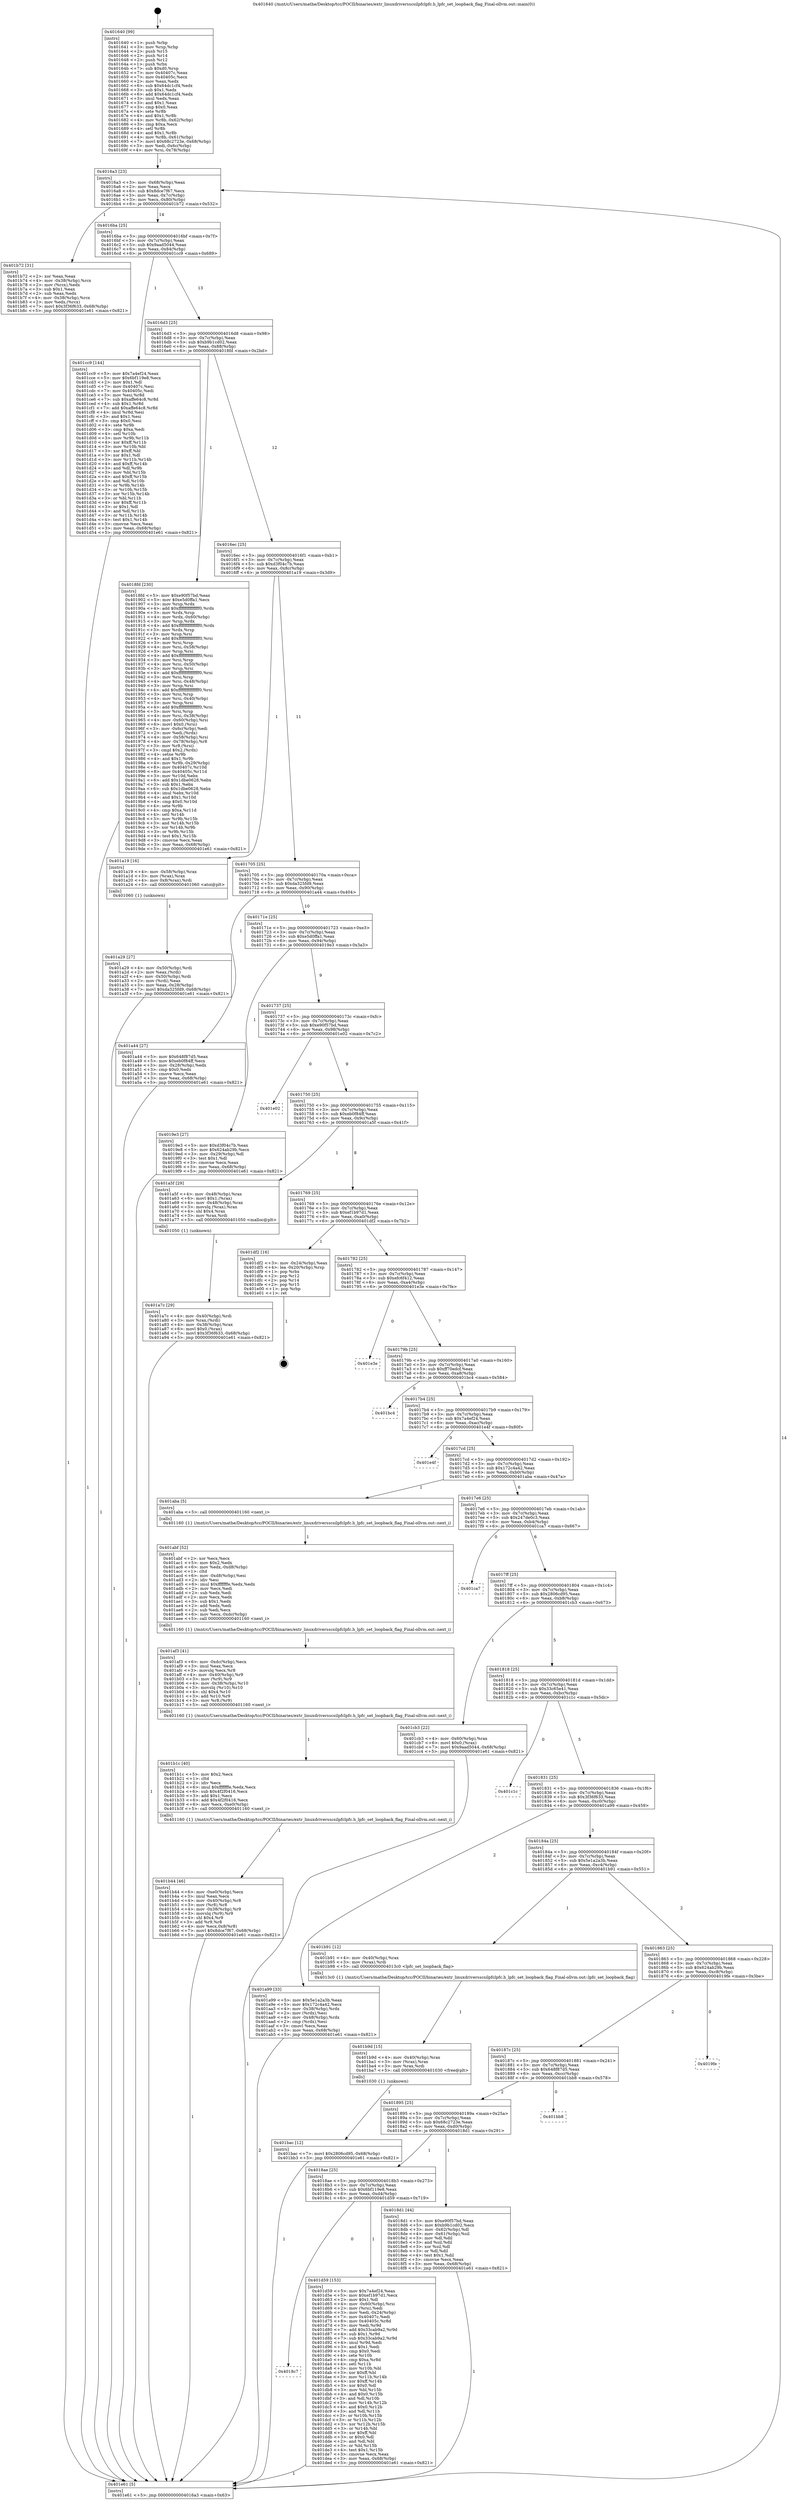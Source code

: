 digraph "0x401640" {
  label = "0x401640 (/mnt/c/Users/mathe/Desktop/tcc/POCII/binaries/extr_linuxdriversscsilpfclpfc.h_lpfc_set_loopback_flag_Final-ollvm.out::main(0))"
  labelloc = "t"
  node[shape=record]

  Entry [label="",width=0.3,height=0.3,shape=circle,fillcolor=black,style=filled]
  "0x4016a3" [label="{
     0x4016a3 [23]\l
     | [instrs]\l
     &nbsp;&nbsp;0x4016a3 \<+3\>: mov -0x68(%rbp),%eax\l
     &nbsp;&nbsp;0x4016a6 \<+2\>: mov %eax,%ecx\l
     &nbsp;&nbsp;0x4016a8 \<+6\>: sub $0x8dce7f67,%ecx\l
     &nbsp;&nbsp;0x4016ae \<+3\>: mov %eax,-0x7c(%rbp)\l
     &nbsp;&nbsp;0x4016b1 \<+3\>: mov %ecx,-0x80(%rbp)\l
     &nbsp;&nbsp;0x4016b4 \<+6\>: je 0000000000401b72 \<main+0x532\>\l
  }"]
  "0x401b72" [label="{
     0x401b72 [31]\l
     | [instrs]\l
     &nbsp;&nbsp;0x401b72 \<+2\>: xor %eax,%eax\l
     &nbsp;&nbsp;0x401b74 \<+4\>: mov -0x38(%rbp),%rcx\l
     &nbsp;&nbsp;0x401b78 \<+2\>: mov (%rcx),%edx\l
     &nbsp;&nbsp;0x401b7a \<+3\>: sub $0x1,%eax\l
     &nbsp;&nbsp;0x401b7d \<+2\>: sub %eax,%edx\l
     &nbsp;&nbsp;0x401b7f \<+4\>: mov -0x38(%rbp),%rcx\l
     &nbsp;&nbsp;0x401b83 \<+2\>: mov %edx,(%rcx)\l
     &nbsp;&nbsp;0x401b85 \<+7\>: movl $0x3f36f633,-0x68(%rbp)\l
     &nbsp;&nbsp;0x401b8c \<+5\>: jmp 0000000000401e61 \<main+0x821\>\l
  }"]
  "0x4016ba" [label="{
     0x4016ba [25]\l
     | [instrs]\l
     &nbsp;&nbsp;0x4016ba \<+5\>: jmp 00000000004016bf \<main+0x7f\>\l
     &nbsp;&nbsp;0x4016bf \<+3\>: mov -0x7c(%rbp),%eax\l
     &nbsp;&nbsp;0x4016c2 \<+5\>: sub $0x9aad5044,%eax\l
     &nbsp;&nbsp;0x4016c7 \<+6\>: mov %eax,-0x84(%rbp)\l
     &nbsp;&nbsp;0x4016cd \<+6\>: je 0000000000401cc9 \<main+0x689\>\l
  }"]
  Exit [label="",width=0.3,height=0.3,shape=circle,fillcolor=black,style=filled,peripheries=2]
  "0x401cc9" [label="{
     0x401cc9 [144]\l
     | [instrs]\l
     &nbsp;&nbsp;0x401cc9 \<+5\>: mov $0x7a4ef24,%eax\l
     &nbsp;&nbsp;0x401cce \<+5\>: mov $0x6bf119e8,%ecx\l
     &nbsp;&nbsp;0x401cd3 \<+2\>: mov $0x1,%dl\l
     &nbsp;&nbsp;0x401cd5 \<+7\>: mov 0x40407c,%esi\l
     &nbsp;&nbsp;0x401cdc \<+7\>: mov 0x40405c,%edi\l
     &nbsp;&nbsp;0x401ce3 \<+3\>: mov %esi,%r8d\l
     &nbsp;&nbsp;0x401ce6 \<+7\>: sub $0xaffe64c8,%r8d\l
     &nbsp;&nbsp;0x401ced \<+4\>: sub $0x1,%r8d\l
     &nbsp;&nbsp;0x401cf1 \<+7\>: add $0xaffe64c8,%r8d\l
     &nbsp;&nbsp;0x401cf8 \<+4\>: imul %r8d,%esi\l
     &nbsp;&nbsp;0x401cfc \<+3\>: and $0x1,%esi\l
     &nbsp;&nbsp;0x401cff \<+3\>: cmp $0x0,%esi\l
     &nbsp;&nbsp;0x401d02 \<+4\>: sete %r9b\l
     &nbsp;&nbsp;0x401d06 \<+3\>: cmp $0xa,%edi\l
     &nbsp;&nbsp;0x401d09 \<+4\>: setl %r10b\l
     &nbsp;&nbsp;0x401d0d \<+3\>: mov %r9b,%r11b\l
     &nbsp;&nbsp;0x401d10 \<+4\>: xor $0xff,%r11b\l
     &nbsp;&nbsp;0x401d14 \<+3\>: mov %r10b,%bl\l
     &nbsp;&nbsp;0x401d17 \<+3\>: xor $0xff,%bl\l
     &nbsp;&nbsp;0x401d1a \<+3\>: xor $0x1,%dl\l
     &nbsp;&nbsp;0x401d1d \<+3\>: mov %r11b,%r14b\l
     &nbsp;&nbsp;0x401d20 \<+4\>: and $0xff,%r14b\l
     &nbsp;&nbsp;0x401d24 \<+3\>: and %dl,%r9b\l
     &nbsp;&nbsp;0x401d27 \<+3\>: mov %bl,%r15b\l
     &nbsp;&nbsp;0x401d2a \<+4\>: and $0xff,%r15b\l
     &nbsp;&nbsp;0x401d2e \<+3\>: and %dl,%r10b\l
     &nbsp;&nbsp;0x401d31 \<+3\>: or %r9b,%r14b\l
     &nbsp;&nbsp;0x401d34 \<+3\>: or %r10b,%r15b\l
     &nbsp;&nbsp;0x401d37 \<+3\>: xor %r15b,%r14b\l
     &nbsp;&nbsp;0x401d3a \<+3\>: or %bl,%r11b\l
     &nbsp;&nbsp;0x401d3d \<+4\>: xor $0xff,%r11b\l
     &nbsp;&nbsp;0x401d41 \<+3\>: or $0x1,%dl\l
     &nbsp;&nbsp;0x401d44 \<+3\>: and %dl,%r11b\l
     &nbsp;&nbsp;0x401d47 \<+3\>: or %r11b,%r14b\l
     &nbsp;&nbsp;0x401d4a \<+4\>: test $0x1,%r14b\l
     &nbsp;&nbsp;0x401d4e \<+3\>: cmovne %ecx,%eax\l
     &nbsp;&nbsp;0x401d51 \<+3\>: mov %eax,-0x68(%rbp)\l
     &nbsp;&nbsp;0x401d54 \<+5\>: jmp 0000000000401e61 \<main+0x821\>\l
  }"]
  "0x4016d3" [label="{
     0x4016d3 [25]\l
     | [instrs]\l
     &nbsp;&nbsp;0x4016d3 \<+5\>: jmp 00000000004016d8 \<main+0x98\>\l
     &nbsp;&nbsp;0x4016d8 \<+3\>: mov -0x7c(%rbp),%eax\l
     &nbsp;&nbsp;0x4016db \<+5\>: sub $0xb9b1cd02,%eax\l
     &nbsp;&nbsp;0x4016e0 \<+6\>: mov %eax,-0x88(%rbp)\l
     &nbsp;&nbsp;0x4016e6 \<+6\>: je 00000000004018fd \<main+0x2bd\>\l
  }"]
  "0x4018c7" [label="{
     0x4018c7\l
  }", style=dashed]
  "0x4018fd" [label="{
     0x4018fd [230]\l
     | [instrs]\l
     &nbsp;&nbsp;0x4018fd \<+5\>: mov $0xe90f57bd,%eax\l
     &nbsp;&nbsp;0x401902 \<+5\>: mov $0xe5d0ffa1,%ecx\l
     &nbsp;&nbsp;0x401907 \<+3\>: mov %rsp,%rdx\l
     &nbsp;&nbsp;0x40190a \<+4\>: add $0xfffffffffffffff0,%rdx\l
     &nbsp;&nbsp;0x40190e \<+3\>: mov %rdx,%rsp\l
     &nbsp;&nbsp;0x401911 \<+4\>: mov %rdx,-0x60(%rbp)\l
     &nbsp;&nbsp;0x401915 \<+3\>: mov %rsp,%rdx\l
     &nbsp;&nbsp;0x401918 \<+4\>: add $0xfffffffffffffff0,%rdx\l
     &nbsp;&nbsp;0x40191c \<+3\>: mov %rdx,%rsp\l
     &nbsp;&nbsp;0x40191f \<+3\>: mov %rsp,%rsi\l
     &nbsp;&nbsp;0x401922 \<+4\>: add $0xfffffffffffffff0,%rsi\l
     &nbsp;&nbsp;0x401926 \<+3\>: mov %rsi,%rsp\l
     &nbsp;&nbsp;0x401929 \<+4\>: mov %rsi,-0x58(%rbp)\l
     &nbsp;&nbsp;0x40192d \<+3\>: mov %rsp,%rsi\l
     &nbsp;&nbsp;0x401930 \<+4\>: add $0xfffffffffffffff0,%rsi\l
     &nbsp;&nbsp;0x401934 \<+3\>: mov %rsi,%rsp\l
     &nbsp;&nbsp;0x401937 \<+4\>: mov %rsi,-0x50(%rbp)\l
     &nbsp;&nbsp;0x40193b \<+3\>: mov %rsp,%rsi\l
     &nbsp;&nbsp;0x40193e \<+4\>: add $0xfffffffffffffff0,%rsi\l
     &nbsp;&nbsp;0x401942 \<+3\>: mov %rsi,%rsp\l
     &nbsp;&nbsp;0x401945 \<+4\>: mov %rsi,-0x48(%rbp)\l
     &nbsp;&nbsp;0x401949 \<+3\>: mov %rsp,%rsi\l
     &nbsp;&nbsp;0x40194c \<+4\>: add $0xfffffffffffffff0,%rsi\l
     &nbsp;&nbsp;0x401950 \<+3\>: mov %rsi,%rsp\l
     &nbsp;&nbsp;0x401953 \<+4\>: mov %rsi,-0x40(%rbp)\l
     &nbsp;&nbsp;0x401957 \<+3\>: mov %rsp,%rsi\l
     &nbsp;&nbsp;0x40195a \<+4\>: add $0xfffffffffffffff0,%rsi\l
     &nbsp;&nbsp;0x40195e \<+3\>: mov %rsi,%rsp\l
     &nbsp;&nbsp;0x401961 \<+4\>: mov %rsi,-0x38(%rbp)\l
     &nbsp;&nbsp;0x401965 \<+4\>: mov -0x60(%rbp),%rsi\l
     &nbsp;&nbsp;0x401969 \<+6\>: movl $0x0,(%rsi)\l
     &nbsp;&nbsp;0x40196f \<+3\>: mov -0x6c(%rbp),%edi\l
     &nbsp;&nbsp;0x401972 \<+2\>: mov %edi,(%rdx)\l
     &nbsp;&nbsp;0x401974 \<+4\>: mov -0x58(%rbp),%rsi\l
     &nbsp;&nbsp;0x401978 \<+4\>: mov -0x78(%rbp),%r8\l
     &nbsp;&nbsp;0x40197c \<+3\>: mov %r8,(%rsi)\l
     &nbsp;&nbsp;0x40197f \<+3\>: cmpl $0x2,(%rdx)\l
     &nbsp;&nbsp;0x401982 \<+4\>: setne %r9b\l
     &nbsp;&nbsp;0x401986 \<+4\>: and $0x1,%r9b\l
     &nbsp;&nbsp;0x40198a \<+4\>: mov %r9b,-0x29(%rbp)\l
     &nbsp;&nbsp;0x40198e \<+8\>: mov 0x40407c,%r10d\l
     &nbsp;&nbsp;0x401996 \<+8\>: mov 0x40405c,%r11d\l
     &nbsp;&nbsp;0x40199e \<+3\>: mov %r10d,%ebx\l
     &nbsp;&nbsp;0x4019a1 \<+6\>: add $0x1dbe0628,%ebx\l
     &nbsp;&nbsp;0x4019a7 \<+3\>: sub $0x1,%ebx\l
     &nbsp;&nbsp;0x4019aa \<+6\>: sub $0x1dbe0628,%ebx\l
     &nbsp;&nbsp;0x4019b0 \<+4\>: imul %ebx,%r10d\l
     &nbsp;&nbsp;0x4019b4 \<+4\>: and $0x1,%r10d\l
     &nbsp;&nbsp;0x4019b8 \<+4\>: cmp $0x0,%r10d\l
     &nbsp;&nbsp;0x4019bc \<+4\>: sete %r9b\l
     &nbsp;&nbsp;0x4019c0 \<+4\>: cmp $0xa,%r11d\l
     &nbsp;&nbsp;0x4019c4 \<+4\>: setl %r14b\l
     &nbsp;&nbsp;0x4019c8 \<+3\>: mov %r9b,%r15b\l
     &nbsp;&nbsp;0x4019cb \<+3\>: and %r14b,%r15b\l
     &nbsp;&nbsp;0x4019ce \<+3\>: xor %r14b,%r9b\l
     &nbsp;&nbsp;0x4019d1 \<+3\>: or %r9b,%r15b\l
     &nbsp;&nbsp;0x4019d4 \<+4\>: test $0x1,%r15b\l
     &nbsp;&nbsp;0x4019d8 \<+3\>: cmovne %ecx,%eax\l
     &nbsp;&nbsp;0x4019db \<+3\>: mov %eax,-0x68(%rbp)\l
     &nbsp;&nbsp;0x4019de \<+5\>: jmp 0000000000401e61 \<main+0x821\>\l
  }"]
  "0x4016ec" [label="{
     0x4016ec [25]\l
     | [instrs]\l
     &nbsp;&nbsp;0x4016ec \<+5\>: jmp 00000000004016f1 \<main+0xb1\>\l
     &nbsp;&nbsp;0x4016f1 \<+3\>: mov -0x7c(%rbp),%eax\l
     &nbsp;&nbsp;0x4016f4 \<+5\>: sub $0xd3f04c7b,%eax\l
     &nbsp;&nbsp;0x4016f9 \<+6\>: mov %eax,-0x8c(%rbp)\l
     &nbsp;&nbsp;0x4016ff \<+6\>: je 0000000000401a19 \<main+0x3d9\>\l
  }"]
  "0x401d59" [label="{
     0x401d59 [153]\l
     | [instrs]\l
     &nbsp;&nbsp;0x401d59 \<+5\>: mov $0x7a4ef24,%eax\l
     &nbsp;&nbsp;0x401d5e \<+5\>: mov $0xef1b97d1,%ecx\l
     &nbsp;&nbsp;0x401d63 \<+2\>: mov $0x1,%dl\l
     &nbsp;&nbsp;0x401d65 \<+4\>: mov -0x60(%rbp),%rsi\l
     &nbsp;&nbsp;0x401d69 \<+2\>: mov (%rsi),%edi\l
     &nbsp;&nbsp;0x401d6b \<+3\>: mov %edi,-0x24(%rbp)\l
     &nbsp;&nbsp;0x401d6e \<+7\>: mov 0x40407c,%edi\l
     &nbsp;&nbsp;0x401d75 \<+8\>: mov 0x40405c,%r8d\l
     &nbsp;&nbsp;0x401d7d \<+3\>: mov %edi,%r9d\l
     &nbsp;&nbsp;0x401d80 \<+7\>: add $0x33cab9a2,%r9d\l
     &nbsp;&nbsp;0x401d87 \<+4\>: sub $0x1,%r9d\l
     &nbsp;&nbsp;0x401d8b \<+7\>: sub $0x33cab9a2,%r9d\l
     &nbsp;&nbsp;0x401d92 \<+4\>: imul %r9d,%edi\l
     &nbsp;&nbsp;0x401d96 \<+3\>: and $0x1,%edi\l
     &nbsp;&nbsp;0x401d99 \<+3\>: cmp $0x0,%edi\l
     &nbsp;&nbsp;0x401d9c \<+4\>: sete %r10b\l
     &nbsp;&nbsp;0x401da0 \<+4\>: cmp $0xa,%r8d\l
     &nbsp;&nbsp;0x401da4 \<+4\>: setl %r11b\l
     &nbsp;&nbsp;0x401da8 \<+3\>: mov %r10b,%bl\l
     &nbsp;&nbsp;0x401dab \<+3\>: xor $0xff,%bl\l
     &nbsp;&nbsp;0x401dae \<+3\>: mov %r11b,%r14b\l
     &nbsp;&nbsp;0x401db1 \<+4\>: xor $0xff,%r14b\l
     &nbsp;&nbsp;0x401db5 \<+3\>: xor $0x0,%dl\l
     &nbsp;&nbsp;0x401db8 \<+3\>: mov %bl,%r15b\l
     &nbsp;&nbsp;0x401dbb \<+4\>: and $0x0,%r15b\l
     &nbsp;&nbsp;0x401dbf \<+3\>: and %dl,%r10b\l
     &nbsp;&nbsp;0x401dc2 \<+3\>: mov %r14b,%r12b\l
     &nbsp;&nbsp;0x401dc5 \<+4\>: and $0x0,%r12b\l
     &nbsp;&nbsp;0x401dc9 \<+3\>: and %dl,%r11b\l
     &nbsp;&nbsp;0x401dcc \<+3\>: or %r10b,%r15b\l
     &nbsp;&nbsp;0x401dcf \<+3\>: or %r11b,%r12b\l
     &nbsp;&nbsp;0x401dd2 \<+3\>: xor %r12b,%r15b\l
     &nbsp;&nbsp;0x401dd5 \<+3\>: or %r14b,%bl\l
     &nbsp;&nbsp;0x401dd8 \<+3\>: xor $0xff,%bl\l
     &nbsp;&nbsp;0x401ddb \<+3\>: or $0x0,%dl\l
     &nbsp;&nbsp;0x401dde \<+2\>: and %dl,%bl\l
     &nbsp;&nbsp;0x401de0 \<+3\>: or %bl,%r15b\l
     &nbsp;&nbsp;0x401de3 \<+4\>: test $0x1,%r15b\l
     &nbsp;&nbsp;0x401de7 \<+3\>: cmovne %ecx,%eax\l
     &nbsp;&nbsp;0x401dea \<+3\>: mov %eax,-0x68(%rbp)\l
     &nbsp;&nbsp;0x401ded \<+5\>: jmp 0000000000401e61 \<main+0x821\>\l
  }"]
  "0x401a19" [label="{
     0x401a19 [16]\l
     | [instrs]\l
     &nbsp;&nbsp;0x401a19 \<+4\>: mov -0x58(%rbp),%rax\l
     &nbsp;&nbsp;0x401a1d \<+3\>: mov (%rax),%rax\l
     &nbsp;&nbsp;0x401a20 \<+4\>: mov 0x8(%rax),%rdi\l
     &nbsp;&nbsp;0x401a24 \<+5\>: call 0000000000401060 \<atoi@plt\>\l
     | [calls]\l
     &nbsp;&nbsp;0x401060 \{1\} (unknown)\l
  }"]
  "0x401705" [label="{
     0x401705 [25]\l
     | [instrs]\l
     &nbsp;&nbsp;0x401705 \<+5\>: jmp 000000000040170a \<main+0xca\>\l
     &nbsp;&nbsp;0x40170a \<+3\>: mov -0x7c(%rbp),%eax\l
     &nbsp;&nbsp;0x40170d \<+5\>: sub $0xda325fd9,%eax\l
     &nbsp;&nbsp;0x401712 \<+6\>: mov %eax,-0x90(%rbp)\l
     &nbsp;&nbsp;0x401718 \<+6\>: je 0000000000401a44 \<main+0x404\>\l
  }"]
  "0x401bac" [label="{
     0x401bac [12]\l
     | [instrs]\l
     &nbsp;&nbsp;0x401bac \<+7\>: movl $0x2806cd95,-0x68(%rbp)\l
     &nbsp;&nbsp;0x401bb3 \<+5\>: jmp 0000000000401e61 \<main+0x821\>\l
  }"]
  "0x401a44" [label="{
     0x401a44 [27]\l
     | [instrs]\l
     &nbsp;&nbsp;0x401a44 \<+5\>: mov $0x648f87d5,%eax\l
     &nbsp;&nbsp;0x401a49 \<+5\>: mov $0xeb0f84ff,%ecx\l
     &nbsp;&nbsp;0x401a4e \<+3\>: mov -0x28(%rbp),%edx\l
     &nbsp;&nbsp;0x401a51 \<+3\>: cmp $0x0,%edx\l
     &nbsp;&nbsp;0x401a54 \<+3\>: cmove %ecx,%eax\l
     &nbsp;&nbsp;0x401a57 \<+3\>: mov %eax,-0x68(%rbp)\l
     &nbsp;&nbsp;0x401a5a \<+5\>: jmp 0000000000401e61 \<main+0x821\>\l
  }"]
  "0x40171e" [label="{
     0x40171e [25]\l
     | [instrs]\l
     &nbsp;&nbsp;0x40171e \<+5\>: jmp 0000000000401723 \<main+0xe3\>\l
     &nbsp;&nbsp;0x401723 \<+3\>: mov -0x7c(%rbp),%eax\l
     &nbsp;&nbsp;0x401726 \<+5\>: sub $0xe5d0ffa1,%eax\l
     &nbsp;&nbsp;0x40172b \<+6\>: mov %eax,-0x94(%rbp)\l
     &nbsp;&nbsp;0x401731 \<+6\>: je 00000000004019e3 \<main+0x3a3\>\l
  }"]
  "0x401b9d" [label="{
     0x401b9d [15]\l
     | [instrs]\l
     &nbsp;&nbsp;0x401b9d \<+4\>: mov -0x40(%rbp),%rax\l
     &nbsp;&nbsp;0x401ba1 \<+3\>: mov (%rax),%rax\l
     &nbsp;&nbsp;0x401ba4 \<+3\>: mov %rax,%rdi\l
     &nbsp;&nbsp;0x401ba7 \<+5\>: call 0000000000401030 \<free@plt\>\l
     | [calls]\l
     &nbsp;&nbsp;0x401030 \{1\} (unknown)\l
  }"]
  "0x4019e3" [label="{
     0x4019e3 [27]\l
     | [instrs]\l
     &nbsp;&nbsp;0x4019e3 \<+5\>: mov $0xd3f04c7b,%eax\l
     &nbsp;&nbsp;0x4019e8 \<+5\>: mov $0x624ab29b,%ecx\l
     &nbsp;&nbsp;0x4019ed \<+3\>: mov -0x29(%rbp),%dl\l
     &nbsp;&nbsp;0x4019f0 \<+3\>: test $0x1,%dl\l
     &nbsp;&nbsp;0x4019f3 \<+3\>: cmovne %ecx,%eax\l
     &nbsp;&nbsp;0x4019f6 \<+3\>: mov %eax,-0x68(%rbp)\l
     &nbsp;&nbsp;0x4019f9 \<+5\>: jmp 0000000000401e61 \<main+0x821\>\l
  }"]
  "0x401737" [label="{
     0x401737 [25]\l
     | [instrs]\l
     &nbsp;&nbsp;0x401737 \<+5\>: jmp 000000000040173c \<main+0xfc\>\l
     &nbsp;&nbsp;0x40173c \<+3\>: mov -0x7c(%rbp),%eax\l
     &nbsp;&nbsp;0x40173f \<+5\>: sub $0xe90f57bd,%eax\l
     &nbsp;&nbsp;0x401744 \<+6\>: mov %eax,-0x98(%rbp)\l
     &nbsp;&nbsp;0x40174a \<+6\>: je 0000000000401e02 \<main+0x7c2\>\l
  }"]
  "0x401b44" [label="{
     0x401b44 [46]\l
     | [instrs]\l
     &nbsp;&nbsp;0x401b44 \<+6\>: mov -0xe0(%rbp),%ecx\l
     &nbsp;&nbsp;0x401b4a \<+3\>: imul %eax,%ecx\l
     &nbsp;&nbsp;0x401b4d \<+4\>: mov -0x40(%rbp),%r8\l
     &nbsp;&nbsp;0x401b51 \<+3\>: mov (%r8),%r8\l
     &nbsp;&nbsp;0x401b54 \<+4\>: mov -0x38(%rbp),%r9\l
     &nbsp;&nbsp;0x401b58 \<+3\>: movslq (%r9),%r9\l
     &nbsp;&nbsp;0x401b5b \<+4\>: shl $0x4,%r9\l
     &nbsp;&nbsp;0x401b5f \<+3\>: add %r9,%r8\l
     &nbsp;&nbsp;0x401b62 \<+4\>: mov %ecx,0x8(%r8)\l
     &nbsp;&nbsp;0x401b66 \<+7\>: movl $0x8dce7f67,-0x68(%rbp)\l
     &nbsp;&nbsp;0x401b6d \<+5\>: jmp 0000000000401e61 \<main+0x821\>\l
  }"]
  "0x401e02" [label="{
     0x401e02\l
  }", style=dashed]
  "0x401750" [label="{
     0x401750 [25]\l
     | [instrs]\l
     &nbsp;&nbsp;0x401750 \<+5\>: jmp 0000000000401755 \<main+0x115\>\l
     &nbsp;&nbsp;0x401755 \<+3\>: mov -0x7c(%rbp),%eax\l
     &nbsp;&nbsp;0x401758 \<+5\>: sub $0xeb0f84ff,%eax\l
     &nbsp;&nbsp;0x40175d \<+6\>: mov %eax,-0x9c(%rbp)\l
     &nbsp;&nbsp;0x401763 \<+6\>: je 0000000000401a5f \<main+0x41f\>\l
  }"]
  "0x401b1c" [label="{
     0x401b1c [40]\l
     | [instrs]\l
     &nbsp;&nbsp;0x401b1c \<+5\>: mov $0x2,%ecx\l
     &nbsp;&nbsp;0x401b21 \<+1\>: cltd\l
     &nbsp;&nbsp;0x401b22 \<+2\>: idiv %ecx\l
     &nbsp;&nbsp;0x401b24 \<+6\>: imul $0xfffffffe,%edx,%ecx\l
     &nbsp;&nbsp;0x401b2a \<+6\>: sub $0x4f2f0416,%ecx\l
     &nbsp;&nbsp;0x401b30 \<+3\>: add $0x1,%ecx\l
     &nbsp;&nbsp;0x401b33 \<+6\>: add $0x4f2f0416,%ecx\l
     &nbsp;&nbsp;0x401b39 \<+6\>: mov %ecx,-0xe0(%rbp)\l
     &nbsp;&nbsp;0x401b3f \<+5\>: call 0000000000401160 \<next_i\>\l
     | [calls]\l
     &nbsp;&nbsp;0x401160 \{1\} (/mnt/c/Users/mathe/Desktop/tcc/POCII/binaries/extr_linuxdriversscsilpfclpfc.h_lpfc_set_loopback_flag_Final-ollvm.out::next_i)\l
  }"]
  "0x401a5f" [label="{
     0x401a5f [29]\l
     | [instrs]\l
     &nbsp;&nbsp;0x401a5f \<+4\>: mov -0x48(%rbp),%rax\l
     &nbsp;&nbsp;0x401a63 \<+6\>: movl $0x1,(%rax)\l
     &nbsp;&nbsp;0x401a69 \<+4\>: mov -0x48(%rbp),%rax\l
     &nbsp;&nbsp;0x401a6d \<+3\>: movslq (%rax),%rax\l
     &nbsp;&nbsp;0x401a70 \<+4\>: shl $0x4,%rax\l
     &nbsp;&nbsp;0x401a74 \<+3\>: mov %rax,%rdi\l
     &nbsp;&nbsp;0x401a77 \<+5\>: call 0000000000401050 \<malloc@plt\>\l
     | [calls]\l
     &nbsp;&nbsp;0x401050 \{1\} (unknown)\l
  }"]
  "0x401769" [label="{
     0x401769 [25]\l
     | [instrs]\l
     &nbsp;&nbsp;0x401769 \<+5\>: jmp 000000000040176e \<main+0x12e\>\l
     &nbsp;&nbsp;0x40176e \<+3\>: mov -0x7c(%rbp),%eax\l
     &nbsp;&nbsp;0x401771 \<+5\>: sub $0xef1b97d1,%eax\l
     &nbsp;&nbsp;0x401776 \<+6\>: mov %eax,-0xa0(%rbp)\l
     &nbsp;&nbsp;0x40177c \<+6\>: je 0000000000401df2 \<main+0x7b2\>\l
  }"]
  "0x401af3" [label="{
     0x401af3 [41]\l
     | [instrs]\l
     &nbsp;&nbsp;0x401af3 \<+6\>: mov -0xdc(%rbp),%ecx\l
     &nbsp;&nbsp;0x401af9 \<+3\>: imul %eax,%ecx\l
     &nbsp;&nbsp;0x401afc \<+3\>: movslq %ecx,%r8\l
     &nbsp;&nbsp;0x401aff \<+4\>: mov -0x40(%rbp),%r9\l
     &nbsp;&nbsp;0x401b03 \<+3\>: mov (%r9),%r9\l
     &nbsp;&nbsp;0x401b06 \<+4\>: mov -0x38(%rbp),%r10\l
     &nbsp;&nbsp;0x401b0a \<+3\>: movslq (%r10),%r10\l
     &nbsp;&nbsp;0x401b0d \<+4\>: shl $0x4,%r10\l
     &nbsp;&nbsp;0x401b11 \<+3\>: add %r10,%r9\l
     &nbsp;&nbsp;0x401b14 \<+3\>: mov %r8,(%r9)\l
     &nbsp;&nbsp;0x401b17 \<+5\>: call 0000000000401160 \<next_i\>\l
     | [calls]\l
     &nbsp;&nbsp;0x401160 \{1\} (/mnt/c/Users/mathe/Desktop/tcc/POCII/binaries/extr_linuxdriversscsilpfclpfc.h_lpfc_set_loopback_flag_Final-ollvm.out::next_i)\l
  }"]
  "0x401df2" [label="{
     0x401df2 [16]\l
     | [instrs]\l
     &nbsp;&nbsp;0x401df2 \<+3\>: mov -0x24(%rbp),%eax\l
     &nbsp;&nbsp;0x401df5 \<+4\>: lea -0x20(%rbp),%rsp\l
     &nbsp;&nbsp;0x401df9 \<+1\>: pop %rbx\l
     &nbsp;&nbsp;0x401dfa \<+2\>: pop %r12\l
     &nbsp;&nbsp;0x401dfc \<+2\>: pop %r14\l
     &nbsp;&nbsp;0x401dfe \<+2\>: pop %r15\l
     &nbsp;&nbsp;0x401e00 \<+1\>: pop %rbp\l
     &nbsp;&nbsp;0x401e01 \<+1\>: ret\l
  }"]
  "0x401782" [label="{
     0x401782 [25]\l
     | [instrs]\l
     &nbsp;&nbsp;0x401782 \<+5\>: jmp 0000000000401787 \<main+0x147\>\l
     &nbsp;&nbsp;0x401787 \<+3\>: mov -0x7c(%rbp),%eax\l
     &nbsp;&nbsp;0x40178a \<+5\>: sub $0xefc6f412,%eax\l
     &nbsp;&nbsp;0x40178f \<+6\>: mov %eax,-0xa4(%rbp)\l
     &nbsp;&nbsp;0x401795 \<+6\>: je 0000000000401e3e \<main+0x7fe\>\l
  }"]
  "0x401abf" [label="{
     0x401abf [52]\l
     | [instrs]\l
     &nbsp;&nbsp;0x401abf \<+2\>: xor %ecx,%ecx\l
     &nbsp;&nbsp;0x401ac1 \<+5\>: mov $0x2,%edx\l
     &nbsp;&nbsp;0x401ac6 \<+6\>: mov %edx,-0xd8(%rbp)\l
     &nbsp;&nbsp;0x401acc \<+1\>: cltd\l
     &nbsp;&nbsp;0x401acd \<+6\>: mov -0xd8(%rbp),%esi\l
     &nbsp;&nbsp;0x401ad3 \<+2\>: idiv %esi\l
     &nbsp;&nbsp;0x401ad5 \<+6\>: imul $0xfffffffe,%edx,%edx\l
     &nbsp;&nbsp;0x401adb \<+2\>: mov %ecx,%edi\l
     &nbsp;&nbsp;0x401add \<+2\>: sub %edx,%edi\l
     &nbsp;&nbsp;0x401adf \<+2\>: mov %ecx,%edx\l
     &nbsp;&nbsp;0x401ae1 \<+3\>: sub $0x1,%edx\l
     &nbsp;&nbsp;0x401ae4 \<+2\>: add %edx,%edi\l
     &nbsp;&nbsp;0x401ae6 \<+2\>: sub %edi,%ecx\l
     &nbsp;&nbsp;0x401ae8 \<+6\>: mov %ecx,-0xdc(%rbp)\l
     &nbsp;&nbsp;0x401aee \<+5\>: call 0000000000401160 \<next_i\>\l
     | [calls]\l
     &nbsp;&nbsp;0x401160 \{1\} (/mnt/c/Users/mathe/Desktop/tcc/POCII/binaries/extr_linuxdriversscsilpfclpfc.h_lpfc_set_loopback_flag_Final-ollvm.out::next_i)\l
  }"]
  "0x401e3e" [label="{
     0x401e3e\l
  }", style=dashed]
  "0x40179b" [label="{
     0x40179b [25]\l
     | [instrs]\l
     &nbsp;&nbsp;0x40179b \<+5\>: jmp 00000000004017a0 \<main+0x160\>\l
     &nbsp;&nbsp;0x4017a0 \<+3\>: mov -0x7c(%rbp),%eax\l
     &nbsp;&nbsp;0x4017a3 \<+5\>: sub $0xff70edcf,%eax\l
     &nbsp;&nbsp;0x4017a8 \<+6\>: mov %eax,-0xa8(%rbp)\l
     &nbsp;&nbsp;0x4017ae \<+6\>: je 0000000000401bc4 \<main+0x584\>\l
  }"]
  "0x401a7c" [label="{
     0x401a7c [29]\l
     | [instrs]\l
     &nbsp;&nbsp;0x401a7c \<+4\>: mov -0x40(%rbp),%rdi\l
     &nbsp;&nbsp;0x401a80 \<+3\>: mov %rax,(%rdi)\l
     &nbsp;&nbsp;0x401a83 \<+4\>: mov -0x38(%rbp),%rax\l
     &nbsp;&nbsp;0x401a87 \<+6\>: movl $0x0,(%rax)\l
     &nbsp;&nbsp;0x401a8d \<+7\>: movl $0x3f36f633,-0x68(%rbp)\l
     &nbsp;&nbsp;0x401a94 \<+5\>: jmp 0000000000401e61 \<main+0x821\>\l
  }"]
  "0x401bc4" [label="{
     0x401bc4\l
  }", style=dashed]
  "0x4017b4" [label="{
     0x4017b4 [25]\l
     | [instrs]\l
     &nbsp;&nbsp;0x4017b4 \<+5\>: jmp 00000000004017b9 \<main+0x179\>\l
     &nbsp;&nbsp;0x4017b9 \<+3\>: mov -0x7c(%rbp),%eax\l
     &nbsp;&nbsp;0x4017bc \<+5\>: sub $0x7a4ef24,%eax\l
     &nbsp;&nbsp;0x4017c1 \<+6\>: mov %eax,-0xac(%rbp)\l
     &nbsp;&nbsp;0x4017c7 \<+6\>: je 0000000000401e4f \<main+0x80f\>\l
  }"]
  "0x401a29" [label="{
     0x401a29 [27]\l
     | [instrs]\l
     &nbsp;&nbsp;0x401a29 \<+4\>: mov -0x50(%rbp),%rdi\l
     &nbsp;&nbsp;0x401a2d \<+2\>: mov %eax,(%rdi)\l
     &nbsp;&nbsp;0x401a2f \<+4\>: mov -0x50(%rbp),%rdi\l
     &nbsp;&nbsp;0x401a33 \<+2\>: mov (%rdi),%eax\l
     &nbsp;&nbsp;0x401a35 \<+3\>: mov %eax,-0x28(%rbp)\l
     &nbsp;&nbsp;0x401a38 \<+7\>: movl $0xda325fd9,-0x68(%rbp)\l
     &nbsp;&nbsp;0x401a3f \<+5\>: jmp 0000000000401e61 \<main+0x821\>\l
  }"]
  "0x401e4f" [label="{
     0x401e4f\l
  }", style=dashed]
  "0x4017cd" [label="{
     0x4017cd [25]\l
     | [instrs]\l
     &nbsp;&nbsp;0x4017cd \<+5\>: jmp 00000000004017d2 \<main+0x192\>\l
     &nbsp;&nbsp;0x4017d2 \<+3\>: mov -0x7c(%rbp),%eax\l
     &nbsp;&nbsp;0x4017d5 \<+5\>: sub $0x172c4a42,%eax\l
     &nbsp;&nbsp;0x4017da \<+6\>: mov %eax,-0xb0(%rbp)\l
     &nbsp;&nbsp;0x4017e0 \<+6\>: je 0000000000401aba \<main+0x47a\>\l
  }"]
  "0x401640" [label="{
     0x401640 [99]\l
     | [instrs]\l
     &nbsp;&nbsp;0x401640 \<+1\>: push %rbp\l
     &nbsp;&nbsp;0x401641 \<+3\>: mov %rsp,%rbp\l
     &nbsp;&nbsp;0x401644 \<+2\>: push %r15\l
     &nbsp;&nbsp;0x401646 \<+2\>: push %r14\l
     &nbsp;&nbsp;0x401648 \<+2\>: push %r12\l
     &nbsp;&nbsp;0x40164a \<+1\>: push %rbx\l
     &nbsp;&nbsp;0x40164b \<+7\>: sub $0xd0,%rsp\l
     &nbsp;&nbsp;0x401652 \<+7\>: mov 0x40407c,%eax\l
     &nbsp;&nbsp;0x401659 \<+7\>: mov 0x40405c,%ecx\l
     &nbsp;&nbsp;0x401660 \<+2\>: mov %eax,%edx\l
     &nbsp;&nbsp;0x401662 \<+6\>: sub $0x64dc1cf4,%edx\l
     &nbsp;&nbsp;0x401668 \<+3\>: sub $0x1,%edx\l
     &nbsp;&nbsp;0x40166b \<+6\>: add $0x64dc1cf4,%edx\l
     &nbsp;&nbsp;0x401671 \<+3\>: imul %edx,%eax\l
     &nbsp;&nbsp;0x401674 \<+3\>: and $0x1,%eax\l
     &nbsp;&nbsp;0x401677 \<+3\>: cmp $0x0,%eax\l
     &nbsp;&nbsp;0x40167a \<+4\>: sete %r8b\l
     &nbsp;&nbsp;0x40167e \<+4\>: and $0x1,%r8b\l
     &nbsp;&nbsp;0x401682 \<+4\>: mov %r8b,-0x62(%rbp)\l
     &nbsp;&nbsp;0x401686 \<+3\>: cmp $0xa,%ecx\l
     &nbsp;&nbsp;0x401689 \<+4\>: setl %r8b\l
     &nbsp;&nbsp;0x40168d \<+4\>: and $0x1,%r8b\l
     &nbsp;&nbsp;0x401691 \<+4\>: mov %r8b,-0x61(%rbp)\l
     &nbsp;&nbsp;0x401695 \<+7\>: movl $0x68c2723e,-0x68(%rbp)\l
     &nbsp;&nbsp;0x40169c \<+3\>: mov %edi,-0x6c(%rbp)\l
     &nbsp;&nbsp;0x40169f \<+4\>: mov %rsi,-0x78(%rbp)\l
  }"]
  "0x401aba" [label="{
     0x401aba [5]\l
     | [instrs]\l
     &nbsp;&nbsp;0x401aba \<+5\>: call 0000000000401160 \<next_i\>\l
     | [calls]\l
     &nbsp;&nbsp;0x401160 \{1\} (/mnt/c/Users/mathe/Desktop/tcc/POCII/binaries/extr_linuxdriversscsilpfclpfc.h_lpfc_set_loopback_flag_Final-ollvm.out::next_i)\l
  }"]
  "0x4017e6" [label="{
     0x4017e6 [25]\l
     | [instrs]\l
     &nbsp;&nbsp;0x4017e6 \<+5\>: jmp 00000000004017eb \<main+0x1ab\>\l
     &nbsp;&nbsp;0x4017eb \<+3\>: mov -0x7c(%rbp),%eax\l
     &nbsp;&nbsp;0x4017ee \<+5\>: sub $0x247de0c3,%eax\l
     &nbsp;&nbsp;0x4017f3 \<+6\>: mov %eax,-0xb4(%rbp)\l
     &nbsp;&nbsp;0x4017f9 \<+6\>: je 0000000000401ca7 \<main+0x667\>\l
  }"]
  "0x401e61" [label="{
     0x401e61 [5]\l
     | [instrs]\l
     &nbsp;&nbsp;0x401e61 \<+5\>: jmp 00000000004016a3 \<main+0x63\>\l
  }"]
  "0x401ca7" [label="{
     0x401ca7\l
  }", style=dashed]
  "0x4017ff" [label="{
     0x4017ff [25]\l
     | [instrs]\l
     &nbsp;&nbsp;0x4017ff \<+5\>: jmp 0000000000401804 \<main+0x1c4\>\l
     &nbsp;&nbsp;0x401804 \<+3\>: mov -0x7c(%rbp),%eax\l
     &nbsp;&nbsp;0x401807 \<+5\>: sub $0x2806cd95,%eax\l
     &nbsp;&nbsp;0x40180c \<+6\>: mov %eax,-0xb8(%rbp)\l
     &nbsp;&nbsp;0x401812 \<+6\>: je 0000000000401cb3 \<main+0x673\>\l
  }"]
  "0x4018ae" [label="{
     0x4018ae [25]\l
     | [instrs]\l
     &nbsp;&nbsp;0x4018ae \<+5\>: jmp 00000000004018b3 \<main+0x273\>\l
     &nbsp;&nbsp;0x4018b3 \<+3\>: mov -0x7c(%rbp),%eax\l
     &nbsp;&nbsp;0x4018b6 \<+5\>: sub $0x6bf119e8,%eax\l
     &nbsp;&nbsp;0x4018bb \<+6\>: mov %eax,-0xd4(%rbp)\l
     &nbsp;&nbsp;0x4018c1 \<+6\>: je 0000000000401d59 \<main+0x719\>\l
  }"]
  "0x401cb3" [label="{
     0x401cb3 [22]\l
     | [instrs]\l
     &nbsp;&nbsp;0x401cb3 \<+4\>: mov -0x60(%rbp),%rax\l
     &nbsp;&nbsp;0x401cb7 \<+6\>: movl $0x0,(%rax)\l
     &nbsp;&nbsp;0x401cbd \<+7\>: movl $0x9aad5044,-0x68(%rbp)\l
     &nbsp;&nbsp;0x401cc4 \<+5\>: jmp 0000000000401e61 \<main+0x821\>\l
  }"]
  "0x401818" [label="{
     0x401818 [25]\l
     | [instrs]\l
     &nbsp;&nbsp;0x401818 \<+5\>: jmp 000000000040181d \<main+0x1dd\>\l
     &nbsp;&nbsp;0x40181d \<+3\>: mov -0x7c(%rbp),%eax\l
     &nbsp;&nbsp;0x401820 \<+5\>: sub $0x33c65e41,%eax\l
     &nbsp;&nbsp;0x401825 \<+6\>: mov %eax,-0xbc(%rbp)\l
     &nbsp;&nbsp;0x40182b \<+6\>: je 0000000000401c1c \<main+0x5dc\>\l
  }"]
  "0x4018d1" [label="{
     0x4018d1 [44]\l
     | [instrs]\l
     &nbsp;&nbsp;0x4018d1 \<+5\>: mov $0xe90f57bd,%eax\l
     &nbsp;&nbsp;0x4018d6 \<+5\>: mov $0xb9b1cd02,%ecx\l
     &nbsp;&nbsp;0x4018db \<+3\>: mov -0x62(%rbp),%dl\l
     &nbsp;&nbsp;0x4018de \<+4\>: mov -0x61(%rbp),%sil\l
     &nbsp;&nbsp;0x4018e2 \<+3\>: mov %dl,%dil\l
     &nbsp;&nbsp;0x4018e5 \<+3\>: and %sil,%dil\l
     &nbsp;&nbsp;0x4018e8 \<+3\>: xor %sil,%dl\l
     &nbsp;&nbsp;0x4018eb \<+3\>: or %dl,%dil\l
     &nbsp;&nbsp;0x4018ee \<+4\>: test $0x1,%dil\l
     &nbsp;&nbsp;0x4018f2 \<+3\>: cmovne %ecx,%eax\l
     &nbsp;&nbsp;0x4018f5 \<+3\>: mov %eax,-0x68(%rbp)\l
     &nbsp;&nbsp;0x4018f8 \<+5\>: jmp 0000000000401e61 \<main+0x821\>\l
  }"]
  "0x401c1c" [label="{
     0x401c1c\l
  }", style=dashed]
  "0x401831" [label="{
     0x401831 [25]\l
     | [instrs]\l
     &nbsp;&nbsp;0x401831 \<+5\>: jmp 0000000000401836 \<main+0x1f6\>\l
     &nbsp;&nbsp;0x401836 \<+3\>: mov -0x7c(%rbp),%eax\l
     &nbsp;&nbsp;0x401839 \<+5\>: sub $0x3f36f633,%eax\l
     &nbsp;&nbsp;0x40183e \<+6\>: mov %eax,-0xc0(%rbp)\l
     &nbsp;&nbsp;0x401844 \<+6\>: je 0000000000401a99 \<main+0x459\>\l
  }"]
  "0x401895" [label="{
     0x401895 [25]\l
     | [instrs]\l
     &nbsp;&nbsp;0x401895 \<+5\>: jmp 000000000040189a \<main+0x25a\>\l
     &nbsp;&nbsp;0x40189a \<+3\>: mov -0x7c(%rbp),%eax\l
     &nbsp;&nbsp;0x40189d \<+5\>: sub $0x68c2723e,%eax\l
     &nbsp;&nbsp;0x4018a2 \<+6\>: mov %eax,-0xd0(%rbp)\l
     &nbsp;&nbsp;0x4018a8 \<+6\>: je 00000000004018d1 \<main+0x291\>\l
  }"]
  "0x401a99" [label="{
     0x401a99 [33]\l
     | [instrs]\l
     &nbsp;&nbsp;0x401a99 \<+5\>: mov $0x5e1a2a3b,%eax\l
     &nbsp;&nbsp;0x401a9e \<+5\>: mov $0x172c4a42,%ecx\l
     &nbsp;&nbsp;0x401aa3 \<+4\>: mov -0x38(%rbp),%rdx\l
     &nbsp;&nbsp;0x401aa7 \<+2\>: mov (%rdx),%esi\l
     &nbsp;&nbsp;0x401aa9 \<+4\>: mov -0x48(%rbp),%rdx\l
     &nbsp;&nbsp;0x401aad \<+2\>: cmp (%rdx),%esi\l
     &nbsp;&nbsp;0x401aaf \<+3\>: cmovl %ecx,%eax\l
     &nbsp;&nbsp;0x401ab2 \<+3\>: mov %eax,-0x68(%rbp)\l
     &nbsp;&nbsp;0x401ab5 \<+5\>: jmp 0000000000401e61 \<main+0x821\>\l
  }"]
  "0x40184a" [label="{
     0x40184a [25]\l
     | [instrs]\l
     &nbsp;&nbsp;0x40184a \<+5\>: jmp 000000000040184f \<main+0x20f\>\l
     &nbsp;&nbsp;0x40184f \<+3\>: mov -0x7c(%rbp),%eax\l
     &nbsp;&nbsp;0x401852 \<+5\>: sub $0x5e1a2a3b,%eax\l
     &nbsp;&nbsp;0x401857 \<+6\>: mov %eax,-0xc4(%rbp)\l
     &nbsp;&nbsp;0x40185d \<+6\>: je 0000000000401b91 \<main+0x551\>\l
  }"]
  "0x401bb8" [label="{
     0x401bb8\l
  }", style=dashed]
  "0x401b91" [label="{
     0x401b91 [12]\l
     | [instrs]\l
     &nbsp;&nbsp;0x401b91 \<+4\>: mov -0x40(%rbp),%rax\l
     &nbsp;&nbsp;0x401b95 \<+3\>: mov (%rax),%rdi\l
     &nbsp;&nbsp;0x401b98 \<+5\>: call 00000000004013c0 \<lpfc_set_loopback_flag\>\l
     | [calls]\l
     &nbsp;&nbsp;0x4013c0 \{1\} (/mnt/c/Users/mathe/Desktop/tcc/POCII/binaries/extr_linuxdriversscsilpfclpfc.h_lpfc_set_loopback_flag_Final-ollvm.out::lpfc_set_loopback_flag)\l
  }"]
  "0x401863" [label="{
     0x401863 [25]\l
     | [instrs]\l
     &nbsp;&nbsp;0x401863 \<+5\>: jmp 0000000000401868 \<main+0x228\>\l
     &nbsp;&nbsp;0x401868 \<+3\>: mov -0x7c(%rbp),%eax\l
     &nbsp;&nbsp;0x40186b \<+5\>: sub $0x624ab29b,%eax\l
     &nbsp;&nbsp;0x401870 \<+6\>: mov %eax,-0xc8(%rbp)\l
     &nbsp;&nbsp;0x401876 \<+6\>: je 00000000004019fe \<main+0x3be\>\l
  }"]
  "0x40187c" [label="{
     0x40187c [25]\l
     | [instrs]\l
     &nbsp;&nbsp;0x40187c \<+5\>: jmp 0000000000401881 \<main+0x241\>\l
     &nbsp;&nbsp;0x401881 \<+3\>: mov -0x7c(%rbp),%eax\l
     &nbsp;&nbsp;0x401884 \<+5\>: sub $0x648f87d5,%eax\l
     &nbsp;&nbsp;0x401889 \<+6\>: mov %eax,-0xcc(%rbp)\l
     &nbsp;&nbsp;0x40188f \<+6\>: je 0000000000401bb8 \<main+0x578\>\l
  }"]
  "0x4019fe" [label="{
     0x4019fe\l
  }", style=dashed]
  Entry -> "0x401640" [label=" 1"]
  "0x4016a3" -> "0x401b72" [label=" 1"]
  "0x4016a3" -> "0x4016ba" [label=" 14"]
  "0x401df2" -> Exit [label=" 1"]
  "0x4016ba" -> "0x401cc9" [label=" 1"]
  "0x4016ba" -> "0x4016d3" [label=" 13"]
  "0x401d59" -> "0x401e61" [label=" 1"]
  "0x4016d3" -> "0x4018fd" [label=" 1"]
  "0x4016d3" -> "0x4016ec" [label=" 12"]
  "0x4018ae" -> "0x4018c7" [label=" 0"]
  "0x4016ec" -> "0x401a19" [label=" 1"]
  "0x4016ec" -> "0x401705" [label=" 11"]
  "0x4018ae" -> "0x401d59" [label=" 1"]
  "0x401705" -> "0x401a44" [label=" 1"]
  "0x401705" -> "0x40171e" [label=" 10"]
  "0x401cc9" -> "0x401e61" [label=" 1"]
  "0x40171e" -> "0x4019e3" [label=" 1"]
  "0x40171e" -> "0x401737" [label=" 9"]
  "0x401cb3" -> "0x401e61" [label=" 1"]
  "0x401737" -> "0x401e02" [label=" 0"]
  "0x401737" -> "0x401750" [label=" 9"]
  "0x401bac" -> "0x401e61" [label=" 1"]
  "0x401750" -> "0x401a5f" [label=" 1"]
  "0x401750" -> "0x401769" [label=" 8"]
  "0x401b9d" -> "0x401bac" [label=" 1"]
  "0x401769" -> "0x401df2" [label=" 1"]
  "0x401769" -> "0x401782" [label=" 7"]
  "0x401b91" -> "0x401b9d" [label=" 1"]
  "0x401782" -> "0x401e3e" [label=" 0"]
  "0x401782" -> "0x40179b" [label=" 7"]
  "0x401b72" -> "0x401e61" [label=" 1"]
  "0x40179b" -> "0x401bc4" [label=" 0"]
  "0x40179b" -> "0x4017b4" [label=" 7"]
  "0x401b44" -> "0x401e61" [label=" 1"]
  "0x4017b4" -> "0x401e4f" [label=" 0"]
  "0x4017b4" -> "0x4017cd" [label=" 7"]
  "0x401b1c" -> "0x401b44" [label=" 1"]
  "0x4017cd" -> "0x401aba" [label=" 1"]
  "0x4017cd" -> "0x4017e6" [label=" 6"]
  "0x401af3" -> "0x401b1c" [label=" 1"]
  "0x4017e6" -> "0x401ca7" [label=" 0"]
  "0x4017e6" -> "0x4017ff" [label=" 6"]
  "0x401abf" -> "0x401af3" [label=" 1"]
  "0x4017ff" -> "0x401cb3" [label=" 1"]
  "0x4017ff" -> "0x401818" [label=" 5"]
  "0x401aba" -> "0x401abf" [label=" 1"]
  "0x401818" -> "0x401c1c" [label=" 0"]
  "0x401818" -> "0x401831" [label=" 5"]
  "0x401a99" -> "0x401e61" [label=" 2"]
  "0x401831" -> "0x401a99" [label=" 2"]
  "0x401831" -> "0x40184a" [label=" 3"]
  "0x401a5f" -> "0x401a7c" [label=" 1"]
  "0x40184a" -> "0x401b91" [label=" 1"]
  "0x40184a" -> "0x401863" [label=" 2"]
  "0x401a44" -> "0x401e61" [label=" 1"]
  "0x401863" -> "0x4019fe" [label=" 0"]
  "0x401863" -> "0x40187c" [label=" 2"]
  "0x401a29" -> "0x401e61" [label=" 1"]
  "0x40187c" -> "0x401bb8" [label=" 0"]
  "0x40187c" -> "0x401895" [label=" 2"]
  "0x401a7c" -> "0x401e61" [label=" 1"]
  "0x401895" -> "0x4018d1" [label=" 1"]
  "0x401895" -> "0x4018ae" [label=" 1"]
  "0x4018d1" -> "0x401e61" [label=" 1"]
  "0x401640" -> "0x4016a3" [label=" 1"]
  "0x401e61" -> "0x4016a3" [label=" 14"]
  "0x4018fd" -> "0x401e61" [label=" 1"]
  "0x4019e3" -> "0x401e61" [label=" 1"]
  "0x401a19" -> "0x401a29" [label=" 1"]
}

